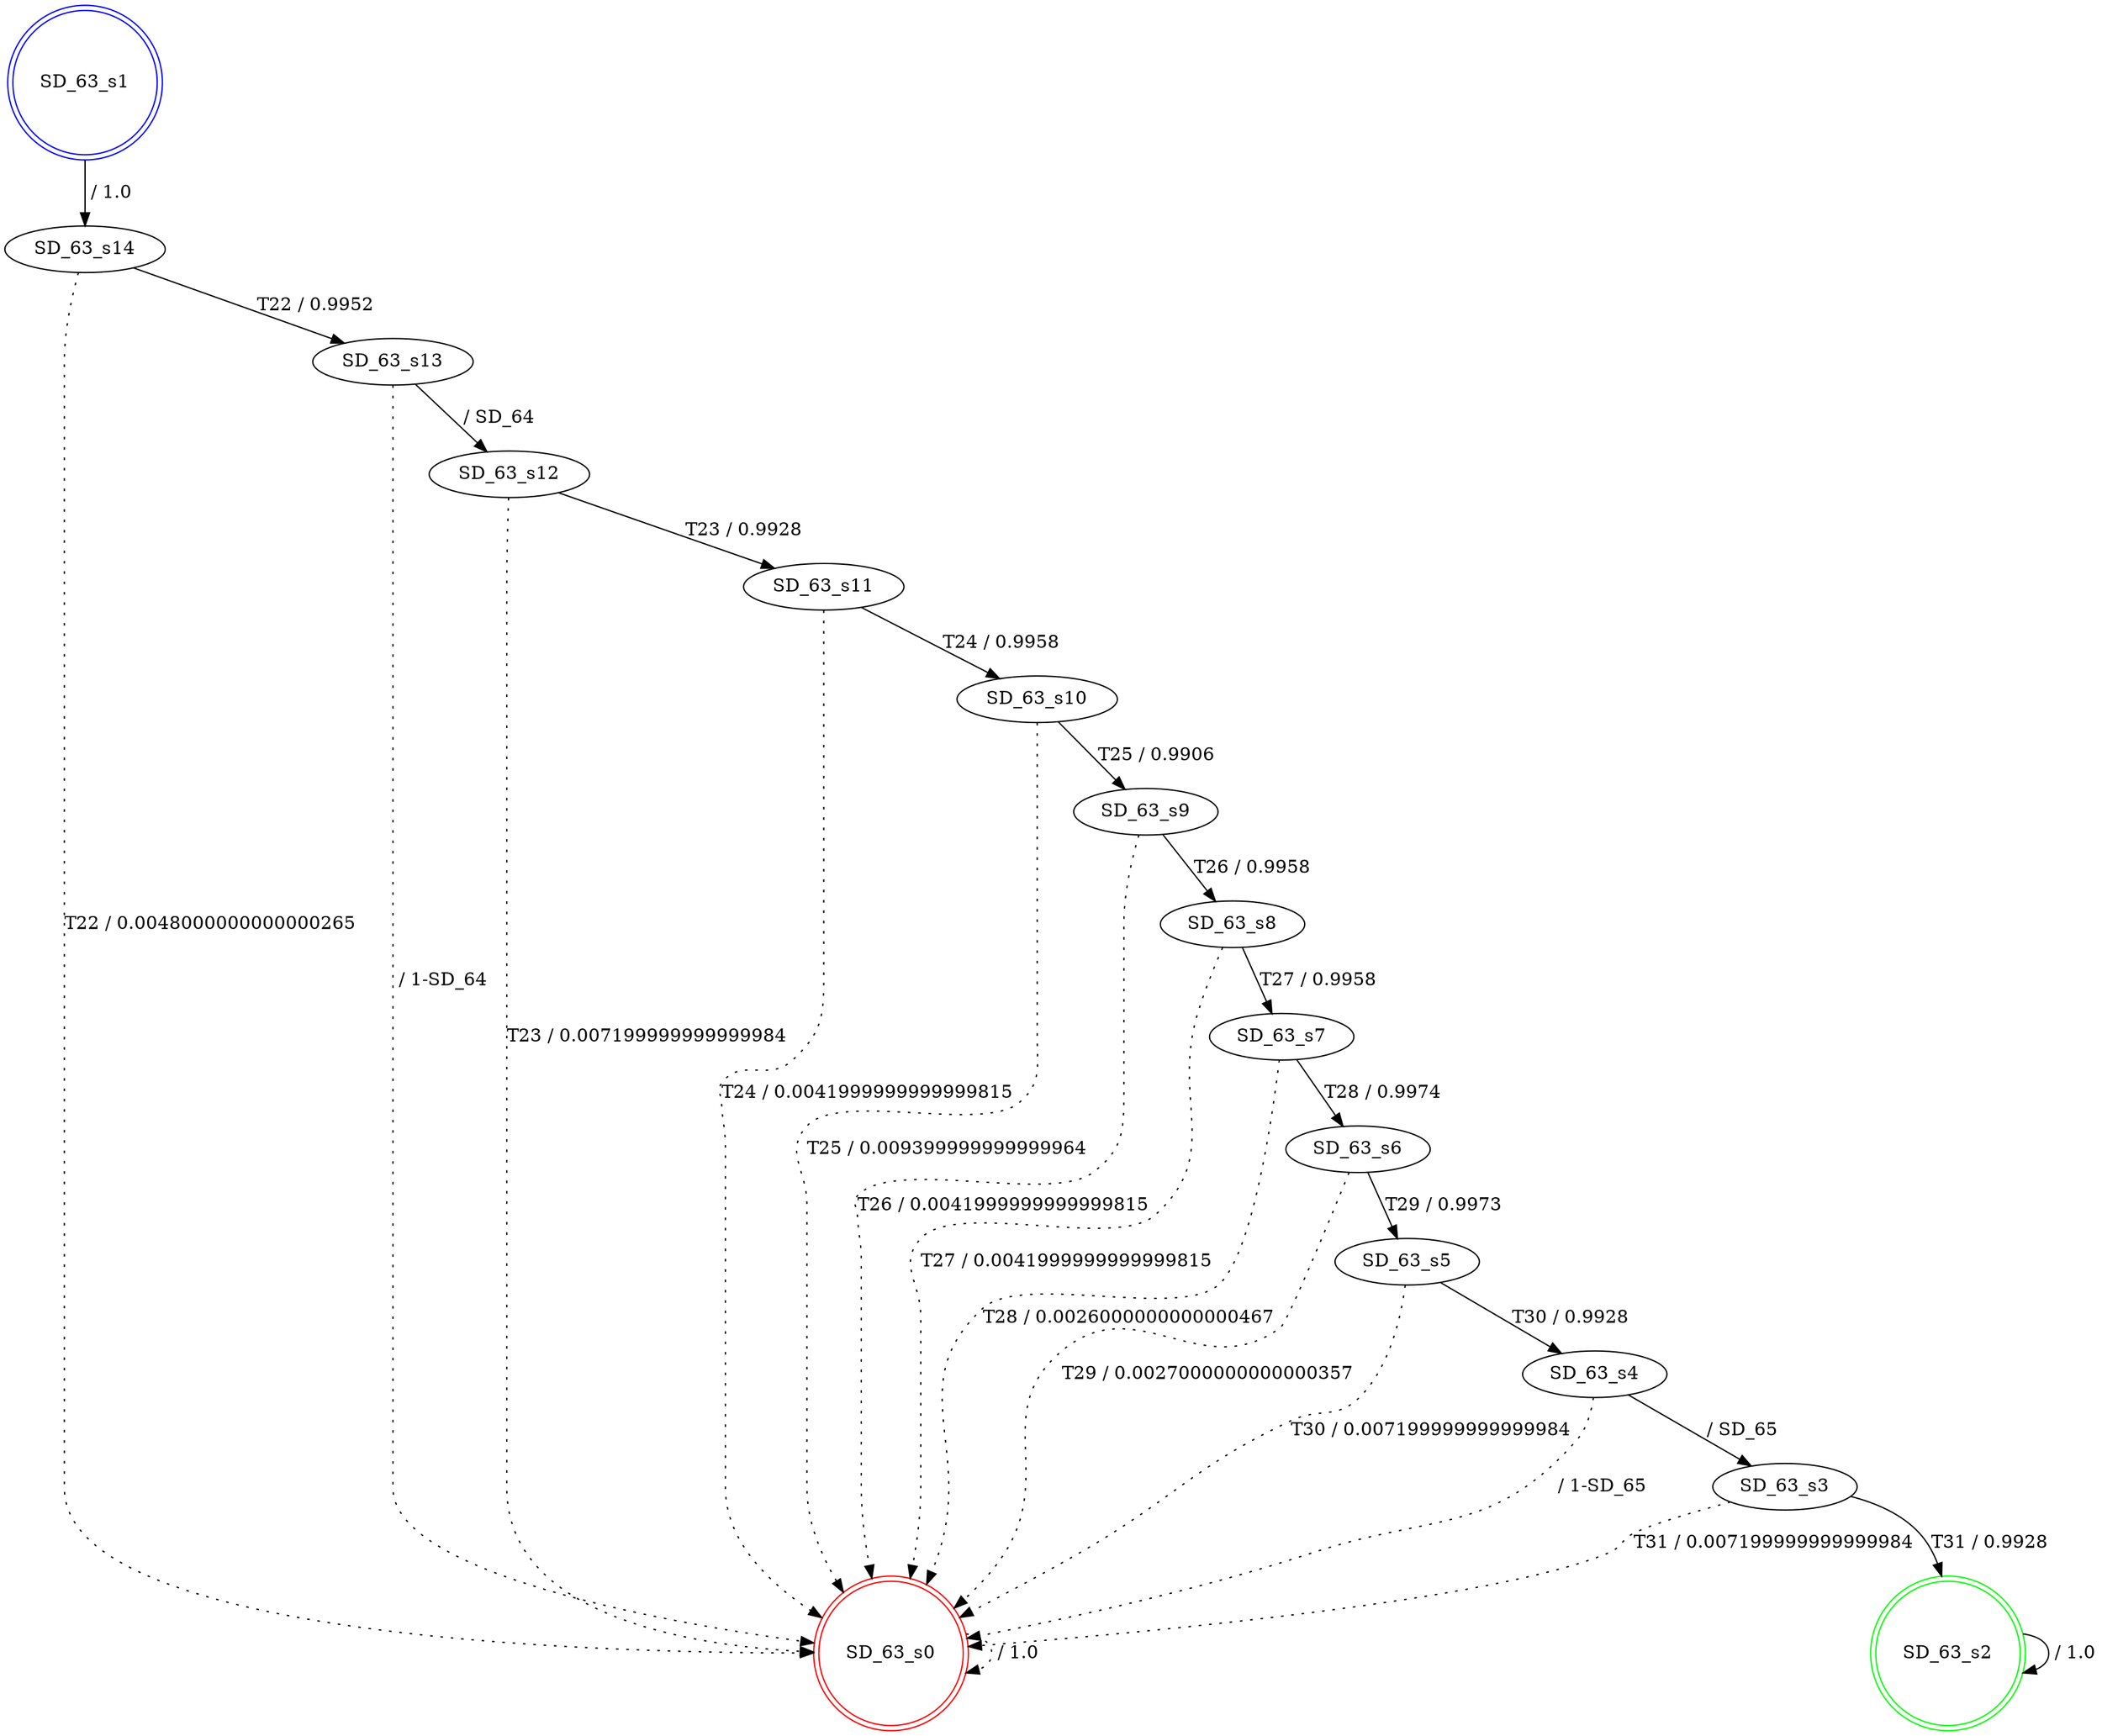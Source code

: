 digraph graphname {
SD_63_s0 [label="SD_63_s0",color=red,shape=doublecircle ];
SD_63_s1 [label="SD_63_s1",color=blue,shape=doublecircle ];
SD_63_s2 [label="SD_63_s2",color=green,shape=doublecircle ];
SD_63_s3 [label="SD_63_s3" ];
SD_63_s4 [label="SD_63_s4" ];
SD_63_s5 [label="SD_63_s5" ];
SD_63_s6 [label="SD_63_s6" ];
SD_63_s7 [label="SD_63_s7" ];
SD_63_s8 [label="SD_63_s8" ];
SD_63_s9 [label="SD_63_s9" ];
SD_63_s10 [label="SD_63_s10" ];
SD_63_s11 [label="SD_63_s11" ];
SD_63_s12 [label="SD_63_s12" ];
SD_63_s13 [label="SD_63_s13" ];
SD_63_s14 [label="SD_63_s14" ];
SD_63_s0 -> SD_63_s0 [label=" / 1.0", style=dotted];
SD_63_s1 -> SD_63_s14 [label=" / 1.0"];
SD_63_s2 -> SD_63_s2 [label=" / 1.0"];
SD_63_s3 -> SD_63_s2 [label="T31 / 0.9928"];
SD_63_s3 -> SD_63_s0 [label="T31 / 0.007199999999999984", style=dotted];
SD_63_s4 -> SD_63_s3 [label=" / SD_65"];
SD_63_s4 -> SD_63_s0 [label=" / 1-SD_65", style=dotted];
SD_63_s5 -> SD_63_s4 [label="T30 / 0.9928"];
SD_63_s5 -> SD_63_s0 [label="T30 / 0.007199999999999984", style=dotted];
SD_63_s6 -> SD_63_s5 [label="T29 / 0.9973"];
SD_63_s6 -> SD_63_s0 [label="T29 / 0.0027000000000000357", style=dotted];
SD_63_s7 -> SD_63_s6 [label="T28 / 0.9974"];
SD_63_s7 -> SD_63_s0 [label="T28 / 0.0026000000000000467", style=dotted];
SD_63_s8 -> SD_63_s7 [label="T27 / 0.9958"];
SD_63_s8 -> SD_63_s0 [label="T27 / 0.0041999999999999815", style=dotted];
SD_63_s9 -> SD_63_s8 [label="T26 / 0.9958"];
SD_63_s9 -> SD_63_s0 [label="T26 / 0.0041999999999999815", style=dotted];
SD_63_s10 -> SD_63_s9 [label="T25 / 0.9906"];
SD_63_s10 -> SD_63_s0 [label="T25 / 0.009399999999999964", style=dotted];
SD_63_s11 -> SD_63_s10 [label="T24 / 0.9958"];
SD_63_s11 -> SD_63_s0 [label="T24 / 0.0041999999999999815", style=dotted];
SD_63_s12 -> SD_63_s11 [label="T23 / 0.9928"];
SD_63_s12 -> SD_63_s0 [label="T23 / 0.007199999999999984", style=dotted];
SD_63_s13 -> SD_63_s12 [label=" / SD_64"];
SD_63_s13 -> SD_63_s0 [label=" / 1-SD_64", style=dotted];
SD_63_s14 -> SD_63_s13 [label="T22 / 0.9952"];
SD_63_s14 -> SD_63_s0 [label="T22 / 0.0048000000000000265", style=dotted];
}